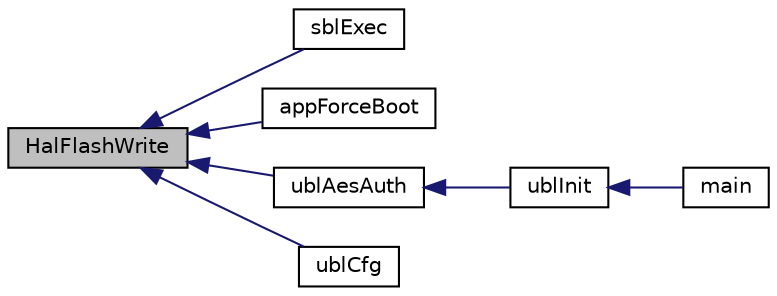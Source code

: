 digraph "HalFlashWrite"
{
  edge [fontname="Helvetica",fontsize="10",labelfontname="Helvetica",labelfontsize="10"];
  node [fontname="Helvetica",fontsize="10",shape=record];
  rankdir="LR";
  Node1 [label="HalFlashWrite",height=0.2,width=0.4,color="black", fillcolor="grey75", style="filled" fontcolor="black"];
  Node1 -> Node2 [dir="back",color="midnightblue",fontsize="10",style="solid",fontname="Helvetica"];
  Node2 [label="sblExec",height=0.2,width=0.4,color="black", fillcolor="white", style="filled",URL="$_o_a_d_manager_2_source_2sbl__exec_8h.html#a957242a97a9fba2074cea066177ebefd"];
  Node1 -> Node3 [dir="back",color="midnightblue",fontsize="10",style="solid",fontname="Helvetica"];
  Node3 [label="appForceBoot",height=0.2,width=0.4,color="black", fillcolor="white", style="filled",URL="$_s_b_l_2app_2sbl__app_8c.html#a1ed3e7e1229027ea87d320b220c44eb1"];
  Node1 -> Node4 [dir="back",color="midnightblue",fontsize="10",style="solid",fontname="Helvetica"];
  Node4 [label="ublAesAuth",height=0.2,width=0.4,color="black", fillcolor="white", style="filled",URL="$ubl__exec_8h.html#a946cf438a18905e8becd06319e1aa062"];
  Node4 -> Node5 [dir="back",color="midnightblue",fontsize="10",style="solid",fontname="Helvetica"];
  Node5 [label="ublInit",height=0.2,width=0.4,color="black", fillcolor="white", style="filled",URL="$ubl__exec_8h.html#a4deae3bc46d46e93388cb41013e9eac3"];
  Node5 -> Node6 [dir="back",color="midnightblue",fontsize="10",style="solid",fontname="Helvetica"];
  Node6 [label="main",height=0.2,width=0.4,color="black", fillcolor="white", style="filled",URL="$ubl__main_8c.html#a6288eba0f8e8ad3ab1544ad731eb7667"];
  Node1 -> Node7 [dir="back",color="midnightblue",fontsize="10",style="solid",fontname="Helvetica"];
  Node7 [label="ublCfg",height=0.2,width=0.4,color="black", fillcolor="white", style="filled",URL="$ubl__exec_8h.html#a8569c48683c24e96df50de8fd555a74f"];
}
